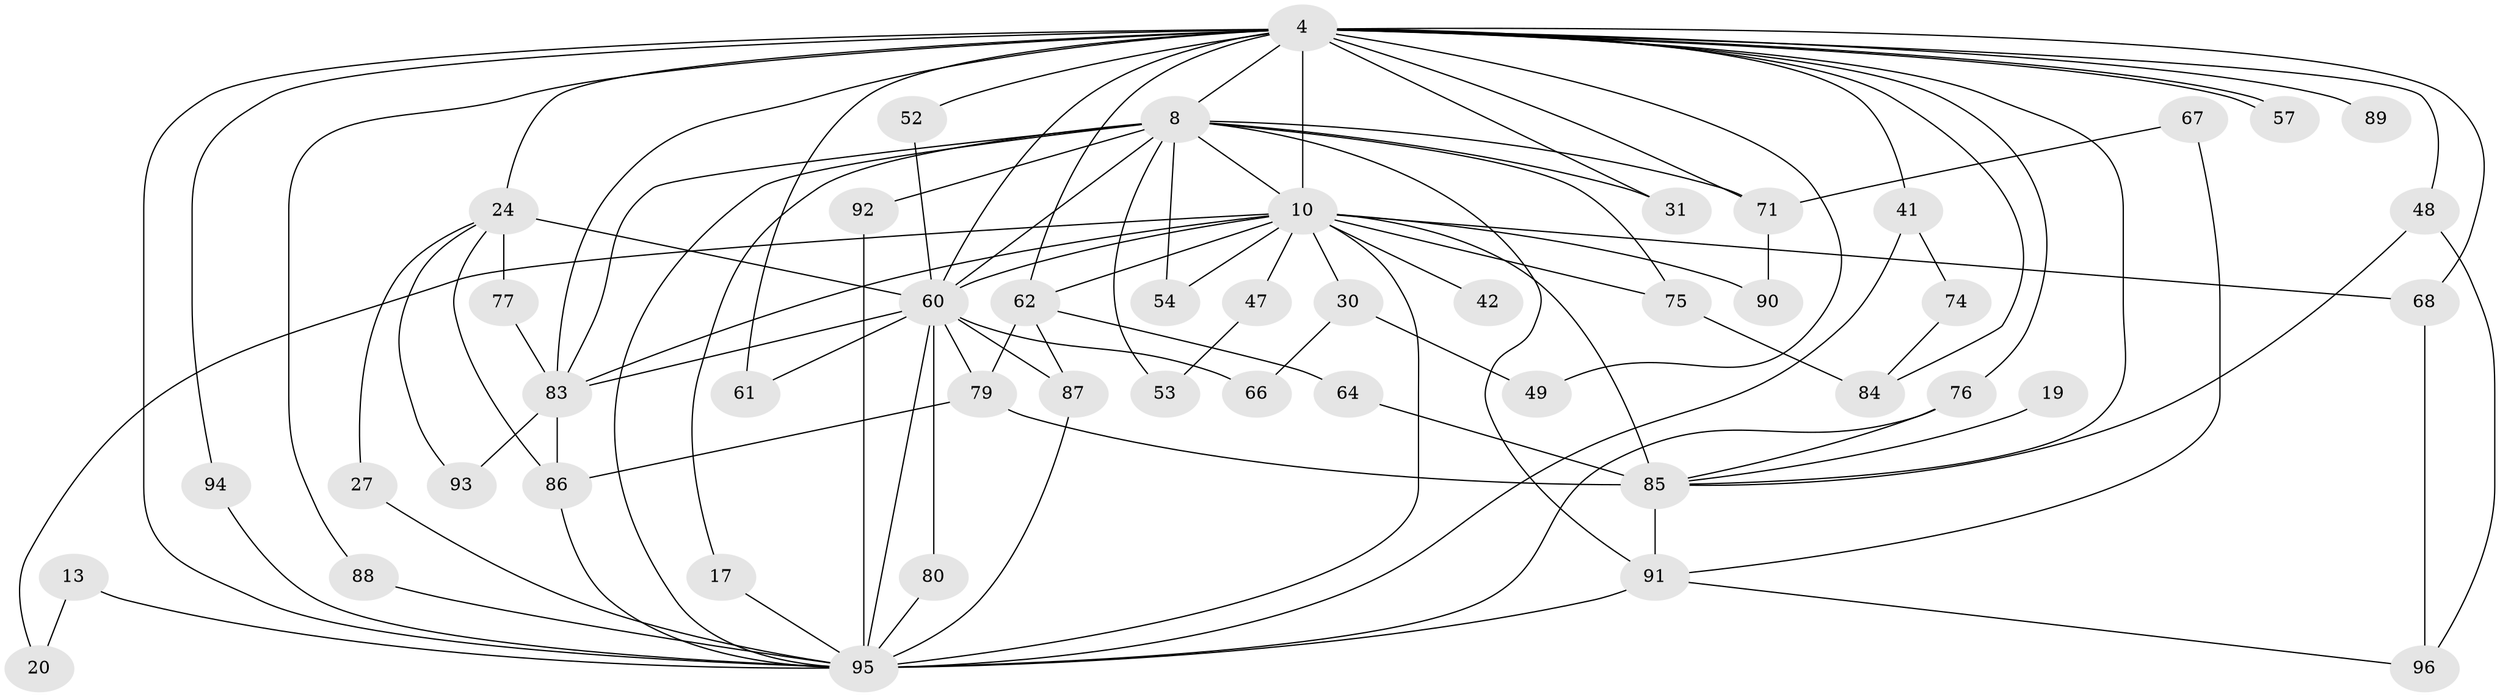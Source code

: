 // original degree distribution, {14: 0.010416666666666666, 22: 0.010416666666666666, 16: 0.020833333333333332, 26: 0.010416666666666666, 18: 0.010416666666666666, 15: 0.010416666666666666, 23: 0.010416666666666666, 20: 0.020833333333333332, 5: 0.020833333333333332, 4: 0.09375, 3: 0.19791666666666666, 9: 0.010416666666666666, 7: 0.020833333333333332, 2: 0.5208333333333334, 6: 0.03125}
// Generated by graph-tools (version 1.1) at 2025/45/03/09/25 04:45:24]
// undirected, 48 vertices, 99 edges
graph export_dot {
graph [start="1"]
  node [color=gray90,style=filled];
  4 [super="+2"];
  8;
  10 [super="+9+7"];
  13;
  17;
  19;
  20;
  24 [super="+22"];
  27;
  30 [super="+21"];
  31;
  41;
  42;
  47 [super="+29"];
  48 [super="+44"];
  49;
  52;
  53;
  54 [super="+36"];
  57;
  60 [super="+25+6"];
  61;
  62 [super="+33"];
  64;
  66;
  67;
  68 [super="+11+37"];
  71 [super="+55"];
  74 [super="+50"];
  75 [super="+73"];
  76 [super="+40"];
  77;
  79 [super="+35+34"];
  80;
  83 [super="+81"];
  84 [super="+32"];
  85 [super="+18+12+56"];
  86 [super="+46"];
  87 [super="+70"];
  88;
  89;
  90;
  91 [super="+39"];
  92 [super="+82"];
  93;
  94;
  95 [super="+78"];
  96 [super="+69"];
  4 -- 8 [weight=2];
  4 -- 10 [weight=6];
  4 -- 31;
  4 -- 48 [weight=2];
  4 -- 49;
  4 -- 52;
  4 -- 57;
  4 -- 57;
  4 -- 71 [weight=2];
  4 -- 88;
  4 -- 89 [weight=2];
  4 -- 68 [weight=3];
  4 -- 84 [weight=3];
  4 -- 24 [weight=2];
  4 -- 94;
  4 -- 41;
  4 -- 61;
  4 -- 62 [weight=2];
  4 -- 85;
  4 -- 60 [weight=5];
  4 -- 76;
  4 -- 95 [weight=4];
  4 -- 83 [weight=2];
  8 -- 10 [weight=3];
  8 -- 17;
  8 -- 31;
  8 -- 53;
  8 -- 75;
  8 -- 91 [weight=2];
  8 -- 92 [weight=2];
  8 -- 54;
  8 -- 71 [weight=2];
  8 -- 60 [weight=2];
  8 -- 95 [weight=2];
  8 -- 83 [weight=3];
  10 -- 20;
  10 -- 42 [weight=2];
  10 -- 54 [weight=2];
  10 -- 90;
  10 -- 83 [weight=4];
  10 -- 30 [weight=3];
  10 -- 95 [weight=10];
  10 -- 47 [weight=3];
  10 -- 68;
  10 -- 62;
  10 -- 85 [weight=5];
  10 -- 60 [weight=7];
  10 -- 75;
  13 -- 20;
  13 -- 95 [weight=2];
  17 -- 95;
  19 -- 85;
  24 -- 27;
  24 -- 77;
  24 -- 93;
  24 -- 60;
  24 -- 86;
  27 -- 95;
  30 -- 49;
  30 -- 66;
  41 -- 74;
  41 -- 95;
  47 -- 53;
  48 -- 96;
  48 -- 85;
  52 -- 60;
  60 -- 66;
  60 -- 80;
  60 -- 61;
  60 -- 87;
  60 -- 79 [weight=2];
  60 -- 95 [weight=4];
  60 -- 83;
  62 -- 64;
  62 -- 87;
  62 -- 79;
  64 -- 85;
  67 -- 71;
  67 -- 91;
  68 -- 96;
  71 -- 90;
  74 -- 84 [weight=2];
  75 -- 84;
  76 -- 85;
  76 -- 95;
  77 -- 83;
  79 -- 85;
  79 -- 86;
  80 -- 95;
  83 -- 93;
  83 -- 86;
  85 -- 91 [weight=2];
  86 -- 95;
  87 -- 95;
  88 -- 95;
  91 -- 96;
  91 -- 95;
  92 -- 95;
  94 -- 95;
}
